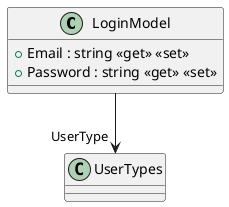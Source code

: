 @startuml
class LoginModel {
    + Email : string <<get>> <<set>>
    + Password : string <<get>> <<set>>
}
LoginModel --> "UserType" UserTypes
@enduml
